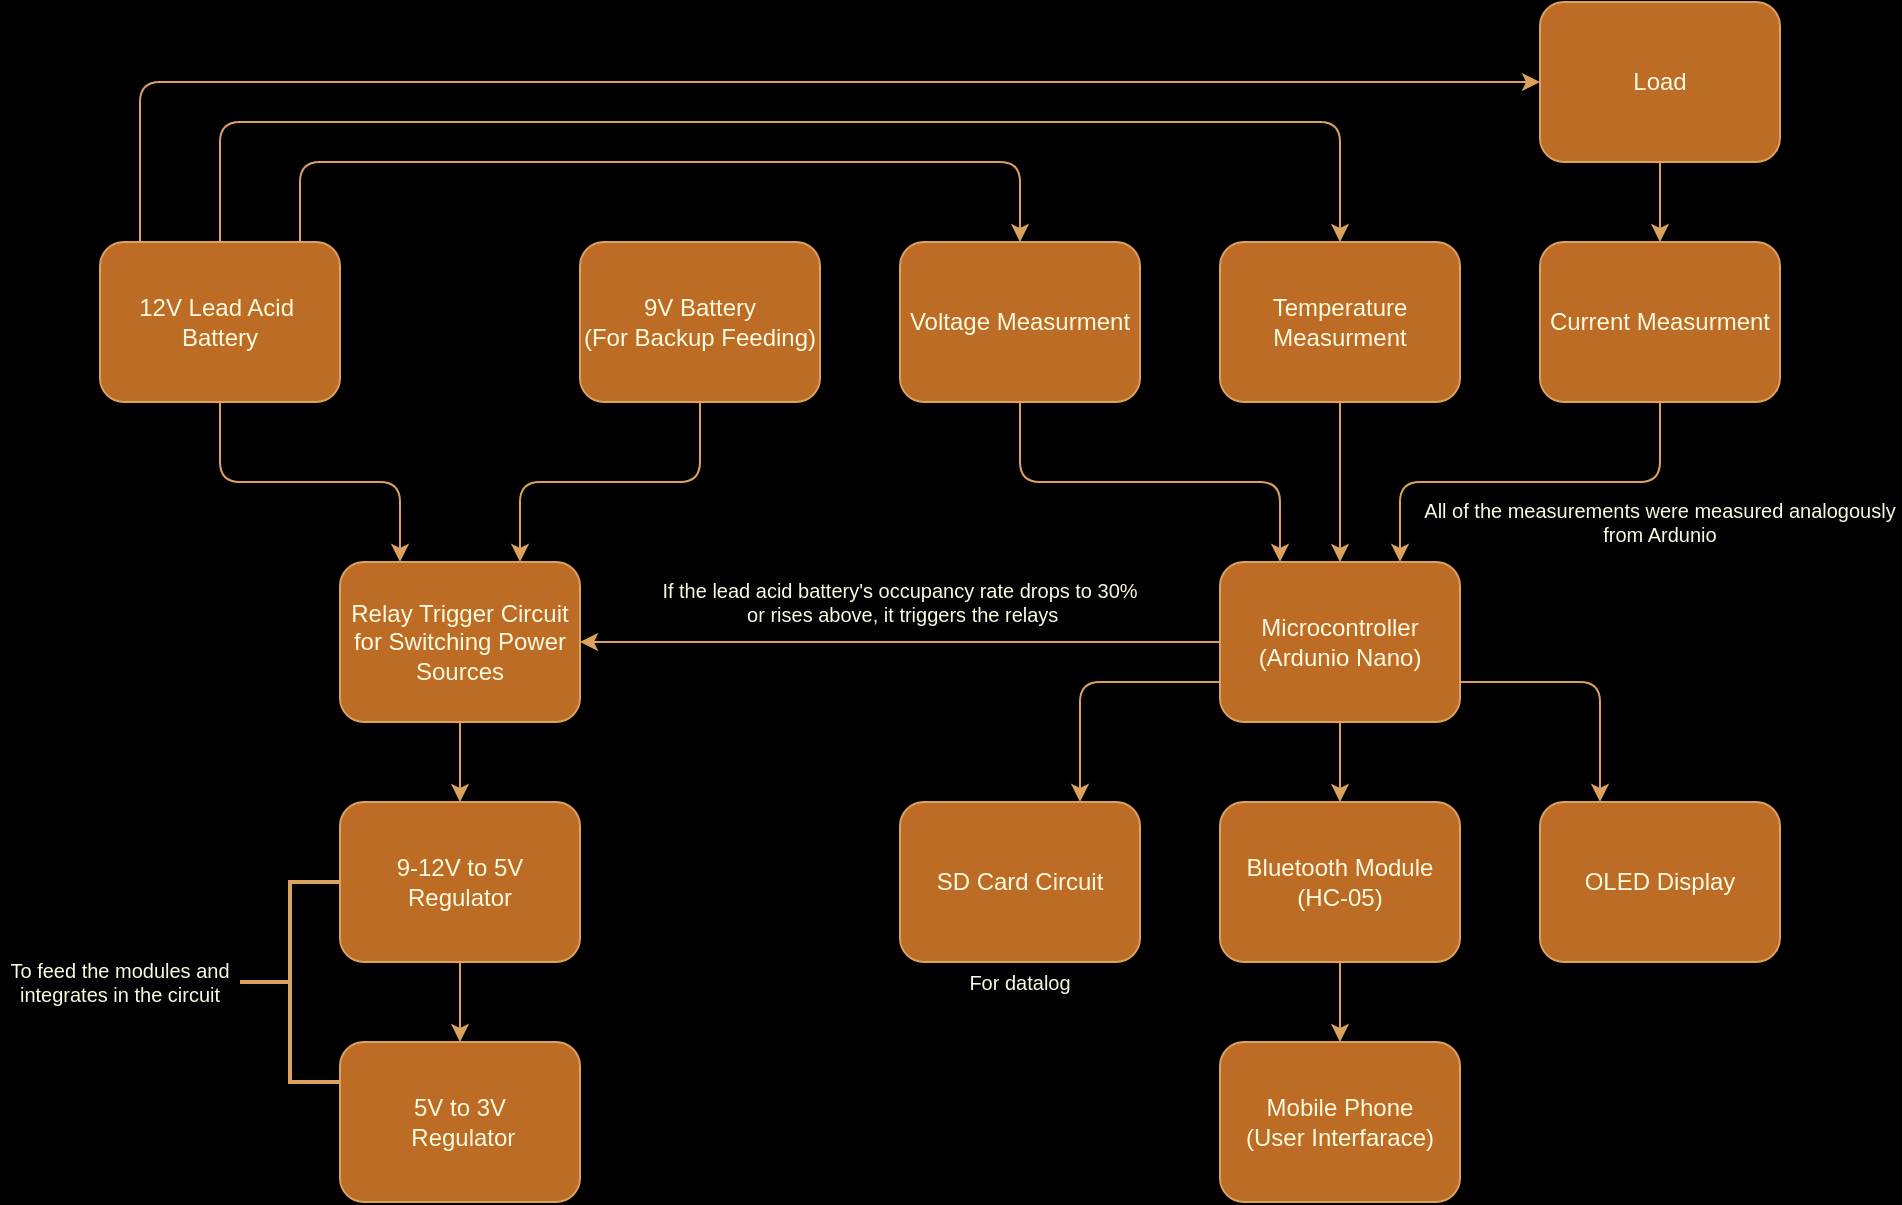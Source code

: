 <mxfile version="22.0.8" type="github">
  <diagram name="Page-1" id="7e0a89b8-554c-2b80-1dc8-d5c74ca68de4">
    <mxGraphModel dx="1426" dy="785" grid="0" gridSize="10" guides="1" tooltips="1" connect="1" arrows="1" fold="1" page="1" pageScale="1" pageWidth="1169" pageHeight="827" background="#000000" math="0" shadow="0">
      <root>
        <mxCell id="0" />
        <mxCell id="1" parent="0" />
        <mxCell id="E2WN5ak8Cf_rjjWAEGz9-94" style="edgeStyle=orthogonalEdgeStyle;rounded=1;orthogonalLoop=1;jettySize=auto;html=1;entryX=0;entryY=0.5;entryDx=0;entryDy=0;labelBackgroundColor=none;strokeColor=#DDA15E;fontColor=default;" edge="1" parent="1" source="E2WN5ak8Cf_rjjWAEGz9-2" target="E2WN5ak8Cf_rjjWAEGz9-26">
          <mxGeometry relative="1" as="geometry">
            <Array as="points">
              <mxPoint x="180" y="154" />
            </Array>
          </mxGeometry>
        </mxCell>
        <mxCell id="E2WN5ak8Cf_rjjWAEGz9-95" style="edgeStyle=orthogonalEdgeStyle;rounded=1;orthogonalLoop=1;jettySize=auto;html=1;entryX=0.5;entryY=0;entryDx=0;entryDy=0;labelBackgroundColor=none;strokeColor=#DDA15E;fontColor=default;" edge="1" parent="1" source="E2WN5ak8Cf_rjjWAEGz9-2" target="E2WN5ak8Cf_rjjWAEGz9-33">
          <mxGeometry relative="1" as="geometry">
            <Array as="points">
              <mxPoint x="260" y="194" />
              <mxPoint x="620" y="194" />
            </Array>
          </mxGeometry>
        </mxCell>
        <mxCell id="E2WN5ak8Cf_rjjWAEGz9-96" style="edgeStyle=orthogonalEdgeStyle;rounded=1;orthogonalLoop=1;jettySize=auto;html=1;entryX=0.5;entryY=0;entryDx=0;entryDy=0;labelBackgroundColor=none;strokeColor=#DDA15E;fontColor=default;" edge="1" parent="1" source="E2WN5ak8Cf_rjjWAEGz9-2" target="E2WN5ak8Cf_rjjWAEGz9-34">
          <mxGeometry relative="1" as="geometry">
            <Array as="points">
              <mxPoint x="220" y="174" />
              <mxPoint x="780" y="174" />
            </Array>
          </mxGeometry>
        </mxCell>
        <mxCell id="E2WN5ak8Cf_rjjWAEGz9-2" value="12V Lead Acid&amp;nbsp;&lt;br&gt;Battery" style="rounded=1;whiteSpace=wrap;html=1;fillColor=#BC6C25;strokeColor=#DDA15E;labelBackgroundColor=none;fontColor=#FEFAE0;" vertex="1" parent="1">
          <mxGeometry x="160" y="234" width="120" height="80" as="geometry" />
        </mxCell>
        <mxCell id="E2WN5ak8Cf_rjjWAEGz9-3" value="9V Battery&lt;br&gt;(For Backup Feeding)" style="rounded=1;whiteSpace=wrap;html=1;fillColor=#BC6C25;strokeColor=#DDA15E;labelBackgroundColor=none;fontColor=#FEFAE0;" vertex="1" parent="1">
          <mxGeometry x="400" y="234" width="120" height="80" as="geometry" />
        </mxCell>
        <mxCell id="E2WN5ak8Cf_rjjWAEGz9-23" style="edgeStyle=orthogonalEdgeStyle;rounded=1;orthogonalLoop=1;jettySize=auto;html=1;entryX=0.5;entryY=0;entryDx=0;entryDy=0;labelBackgroundColor=none;strokeColor=#DDA15E;fontColor=default;" edge="1" parent="1" source="E2WN5ak8Cf_rjjWAEGz9-4" target="E2WN5ak8Cf_rjjWAEGz9-22">
          <mxGeometry relative="1" as="geometry" />
        </mxCell>
        <mxCell id="E2WN5ak8Cf_rjjWAEGz9-4" value="Relay Trigger Circuit for Switching Power Sources" style="rounded=1;whiteSpace=wrap;html=1;fillColor=#BC6C25;strokeColor=#DDA15E;labelBackgroundColor=none;fontColor=#FEFAE0;" vertex="1" parent="1">
          <mxGeometry x="280" y="394" width="120" height="80" as="geometry" />
        </mxCell>
        <mxCell id="E2WN5ak8Cf_rjjWAEGz9-11" style="edgeStyle=orthogonalEdgeStyle;rounded=1;orthogonalLoop=1;jettySize=auto;html=1;entryX=0.25;entryY=0;entryDx=0;entryDy=0;labelBackgroundColor=none;strokeColor=#DDA15E;fontColor=default;" edge="1" parent="1" source="E2WN5ak8Cf_rjjWAEGz9-2" target="E2WN5ak8Cf_rjjWAEGz9-4">
          <mxGeometry relative="1" as="geometry" />
        </mxCell>
        <mxCell id="E2WN5ak8Cf_rjjWAEGz9-12" style="edgeStyle=orthogonalEdgeStyle;rounded=1;orthogonalLoop=1;jettySize=auto;html=1;entryX=0.75;entryY=0;entryDx=0;entryDy=0;labelBackgroundColor=none;strokeColor=#DDA15E;fontColor=default;" edge="1" parent="1" source="E2WN5ak8Cf_rjjWAEGz9-3" target="E2WN5ak8Cf_rjjWAEGz9-4">
          <mxGeometry relative="1" as="geometry" />
        </mxCell>
        <mxCell id="E2WN5ak8Cf_rjjWAEGz9-101" style="edgeStyle=orthogonalEdgeStyle;rounded=1;orthogonalLoop=1;jettySize=auto;html=1;labelBackgroundColor=none;strokeColor=#DDA15E;fontColor=default;" edge="1" parent="1" source="E2WN5ak8Cf_rjjWAEGz9-13" target="E2WN5ak8Cf_rjjWAEGz9-49">
          <mxGeometry relative="1" as="geometry" />
        </mxCell>
        <mxCell id="E2WN5ak8Cf_rjjWAEGz9-102" style="edgeStyle=orthogonalEdgeStyle;rounded=1;orthogonalLoop=1;jettySize=auto;html=1;exitX=0;exitY=0.75;exitDx=0;exitDy=0;entryX=0.75;entryY=0;entryDx=0;entryDy=0;labelBackgroundColor=none;strokeColor=#DDA15E;fontColor=default;" edge="1" parent="1" source="E2WN5ak8Cf_rjjWAEGz9-13" target="E2WN5ak8Cf_rjjWAEGz9-52">
          <mxGeometry relative="1" as="geometry" />
        </mxCell>
        <mxCell id="E2WN5ak8Cf_rjjWAEGz9-103" style="edgeStyle=orthogonalEdgeStyle;rounded=1;orthogonalLoop=1;jettySize=auto;html=1;exitX=1;exitY=0.75;exitDx=0;exitDy=0;entryX=0.25;entryY=0;entryDx=0;entryDy=0;labelBackgroundColor=none;strokeColor=#DDA15E;fontColor=default;" edge="1" parent="1" source="E2WN5ak8Cf_rjjWAEGz9-13" target="E2WN5ak8Cf_rjjWAEGz9-54">
          <mxGeometry relative="1" as="geometry" />
        </mxCell>
        <mxCell id="E2WN5ak8Cf_rjjWAEGz9-113" style="edgeStyle=orthogonalEdgeStyle;rounded=0;orthogonalLoop=1;jettySize=auto;html=1;fontFamily=Helvetica;fontSize=12;fontColor=default;labelBackgroundColor=none;strokeColor=#DDA15E;" edge="1" parent="1" source="E2WN5ak8Cf_rjjWAEGz9-13" target="E2WN5ak8Cf_rjjWAEGz9-4">
          <mxGeometry relative="1" as="geometry" />
        </mxCell>
        <mxCell id="E2WN5ak8Cf_rjjWAEGz9-13" value="Microcontroller&lt;br&gt;(Ardunio Nano)" style="rounded=1;whiteSpace=wrap;html=1;fillColor=#BC6C25;strokeColor=#DDA15E;labelBackgroundColor=none;fontColor=#FEFAE0;" vertex="1" parent="1">
          <mxGeometry x="720" y="394" width="120" height="80" as="geometry" />
        </mxCell>
        <mxCell id="E2WN5ak8Cf_rjjWAEGz9-67" style="edgeStyle=orthogonalEdgeStyle;rounded=1;orthogonalLoop=1;jettySize=auto;html=1;labelBackgroundColor=none;strokeColor=#DDA15E;fontColor=default;" edge="1" parent="1" source="E2WN5ak8Cf_rjjWAEGz9-22" target="E2WN5ak8Cf_rjjWAEGz9-24">
          <mxGeometry relative="1" as="geometry" />
        </mxCell>
        <mxCell id="E2WN5ak8Cf_rjjWAEGz9-22" value="9-12V to 5V Regulator" style="rounded=1;whiteSpace=wrap;html=1;fillColor=#BC6C25;strokeColor=#DDA15E;labelBackgroundColor=none;fontColor=#FEFAE0;" vertex="1" parent="1">
          <mxGeometry x="280" y="514" width="120" height="80" as="geometry" />
        </mxCell>
        <mxCell id="E2WN5ak8Cf_rjjWAEGz9-24" value="5V to 3V&lt;br&gt;&amp;nbsp;Regulator" style="rounded=1;whiteSpace=wrap;html=1;fillColor=#BC6C25;strokeColor=#DDA15E;labelBackgroundColor=none;fontColor=#FEFAE0;" vertex="1" parent="1">
          <mxGeometry x="280" y="634" width="120" height="80" as="geometry" />
        </mxCell>
        <mxCell id="E2WN5ak8Cf_rjjWAEGz9-93" style="edgeStyle=orthogonalEdgeStyle;rounded=1;orthogonalLoop=1;jettySize=auto;html=1;entryX=0.5;entryY=0;entryDx=0;entryDy=0;labelBackgroundColor=none;strokeColor=#DDA15E;fontColor=default;" edge="1" parent="1" source="E2WN5ak8Cf_rjjWAEGz9-26" target="E2WN5ak8Cf_rjjWAEGz9-35">
          <mxGeometry relative="1" as="geometry" />
        </mxCell>
        <mxCell id="E2WN5ak8Cf_rjjWAEGz9-26" value="Load" style="rounded=1;whiteSpace=wrap;html=1;fillColor=#BC6C25;strokeColor=#DDA15E;labelBackgroundColor=none;fontColor=#FEFAE0;" vertex="1" parent="1">
          <mxGeometry x="880" y="114" width="120" height="80" as="geometry" />
        </mxCell>
        <mxCell id="E2WN5ak8Cf_rjjWAEGz9-98" style="edgeStyle=orthogonalEdgeStyle;rounded=1;orthogonalLoop=1;jettySize=auto;html=1;exitX=0.5;exitY=1;exitDx=0;exitDy=0;entryX=0.25;entryY=0;entryDx=0;entryDy=0;labelBackgroundColor=none;strokeColor=#DDA15E;fontColor=default;" edge="1" parent="1" source="E2WN5ak8Cf_rjjWAEGz9-33" target="E2WN5ak8Cf_rjjWAEGz9-13">
          <mxGeometry relative="1" as="geometry" />
        </mxCell>
        <mxCell id="E2WN5ak8Cf_rjjWAEGz9-33" value="Voltage Measurment" style="rounded=1;whiteSpace=wrap;html=1;fillColor=#BC6C25;strokeColor=#DDA15E;labelBackgroundColor=none;fontColor=#FEFAE0;" vertex="1" parent="1">
          <mxGeometry x="560" y="234" width="120" height="80" as="geometry" />
        </mxCell>
        <mxCell id="E2WN5ak8Cf_rjjWAEGz9-99" style="edgeStyle=orthogonalEdgeStyle;rounded=1;orthogonalLoop=1;jettySize=auto;html=1;labelBackgroundColor=none;strokeColor=#DDA15E;fontColor=default;" edge="1" parent="1" source="E2WN5ak8Cf_rjjWAEGz9-34" target="E2WN5ak8Cf_rjjWAEGz9-13">
          <mxGeometry relative="1" as="geometry" />
        </mxCell>
        <mxCell id="E2WN5ak8Cf_rjjWAEGz9-34" value="Temperature Measurment" style="rounded=1;whiteSpace=wrap;html=1;fillColor=#BC6C25;strokeColor=#DDA15E;labelBackgroundColor=none;fontColor=#FEFAE0;" vertex="1" parent="1">
          <mxGeometry x="720" y="234" width="120" height="80" as="geometry" />
        </mxCell>
        <mxCell id="E2WN5ak8Cf_rjjWAEGz9-100" style="edgeStyle=orthogonalEdgeStyle;rounded=1;orthogonalLoop=1;jettySize=auto;html=1;entryX=0.75;entryY=0;entryDx=0;entryDy=0;labelBackgroundColor=none;strokeColor=#DDA15E;fontColor=default;" edge="1" parent="1" source="E2WN5ak8Cf_rjjWAEGz9-35" target="E2WN5ak8Cf_rjjWAEGz9-13">
          <mxGeometry relative="1" as="geometry">
            <Array as="points">
              <mxPoint x="940" y="354" />
              <mxPoint x="810" y="354" />
            </Array>
          </mxGeometry>
        </mxCell>
        <mxCell id="E2WN5ak8Cf_rjjWAEGz9-35" value="Current Measurment" style="rounded=1;whiteSpace=wrap;html=1;fillColor=#BC6C25;strokeColor=#DDA15E;labelBackgroundColor=none;fontColor=#FEFAE0;" vertex="1" parent="1">
          <mxGeometry x="880" y="234" width="120" height="80" as="geometry" />
        </mxCell>
        <mxCell id="E2WN5ak8Cf_rjjWAEGz9-104" style="edgeStyle=orthogonalEdgeStyle;rounded=1;orthogonalLoop=1;jettySize=auto;html=1;entryX=0.5;entryY=0;entryDx=0;entryDy=0;labelBackgroundColor=none;strokeColor=#DDA15E;fontColor=default;" edge="1" parent="1" source="E2WN5ak8Cf_rjjWAEGz9-49" target="E2WN5ak8Cf_rjjWAEGz9-53">
          <mxGeometry relative="1" as="geometry" />
        </mxCell>
        <mxCell id="E2WN5ak8Cf_rjjWAEGz9-49" value="Bluetooth Module&lt;br&gt;(HC-05)" style="rounded=1;whiteSpace=wrap;html=1;fillColor=#BC6C25;strokeColor=#DDA15E;labelBackgroundColor=none;fontColor=#FEFAE0;" vertex="1" parent="1">
          <mxGeometry x="720" y="514" width="120" height="80" as="geometry" />
        </mxCell>
        <mxCell id="E2WN5ak8Cf_rjjWAEGz9-52" value="SD Card Circuit" style="rounded=1;whiteSpace=wrap;html=1;fillColor=#BC6C25;strokeColor=#DDA15E;labelBackgroundColor=none;fontColor=#FEFAE0;" vertex="1" parent="1">
          <mxGeometry x="560" y="514" width="120" height="80" as="geometry" />
        </mxCell>
        <mxCell id="E2WN5ak8Cf_rjjWAEGz9-53" value="Mobile Phone&lt;br&gt;(User Interfarace)" style="rounded=1;whiteSpace=wrap;html=1;fillColor=#BC6C25;strokeColor=#DDA15E;labelBackgroundColor=none;fontColor=#FEFAE0;" vertex="1" parent="1">
          <mxGeometry x="720" y="634" width="120" height="80" as="geometry" />
        </mxCell>
        <mxCell id="E2WN5ak8Cf_rjjWAEGz9-54" value="OLED Display" style="rounded=1;whiteSpace=wrap;html=1;fillColor=#BC6C25;strokeColor=#DDA15E;labelBackgroundColor=none;fontColor=#FEFAE0;" vertex="1" parent="1">
          <mxGeometry x="880" y="514" width="120" height="80" as="geometry" />
        </mxCell>
        <mxCell id="E2WN5ak8Cf_rjjWAEGz9-86" value="" style="strokeWidth=2;html=1;shape=mxgraph.flowchart.annotation_2;align=center;labelPosition=right;pointerEvents=1;rounded=0;labelBackgroundColor=none;fillColor=#BC6C25;strokeColor=#DDA15E;fontColor=#FEFAE0;endArrow=classic;" vertex="1" parent="1">
          <mxGeometry x="230" y="554" width="50" height="100" as="geometry" />
        </mxCell>
        <mxCell id="E2WN5ak8Cf_rjjWAEGz9-92" value="&lt;font style=&quot;font-size: 10px;&quot;&gt;To feed the modules and integrates in the circuit&lt;/font&gt;" style="text;whiteSpace=wrap;html=1;align=center;rounded=1;fontColor=#FEFAE0;fontSize=10;verticalAlign=middle;labelBackgroundColor=none;" vertex="1" parent="1">
          <mxGeometry x="110" y="584" width="120" height="40" as="geometry" />
        </mxCell>
        <mxCell id="E2WN5ak8Cf_rjjWAEGz9-110" value="&lt;span style=&quot;border-color: var(--border-color); font-family: Helvetica; font-size: 10px; font-style: normal; font-variant-ligatures: normal; font-variant-caps: normal; font-weight: 400; letter-spacing: normal; orphans: 2; text-indent: 0px; text-transform: none; widows: 2; word-spacing: 0px; -webkit-text-stroke-width: 0px; text-decoration-thickness: initial; text-decoration-style: initial; text-decoration-color: initial; float: none; display: inline !important;&quot;&gt;If the lead acid battery&#39;s occupancy rate drops to 30%&lt;/span&gt;&lt;br style=&quot;border-color: var(--border-color); font-family: Helvetica; font-size: 10px; font-style: normal; font-variant-ligatures: normal; font-variant-caps: normal; font-weight: 400; letter-spacing: normal; orphans: 2; text-indent: 0px; text-transform: none; widows: 2; word-spacing: 0px; -webkit-text-stroke-width: 0px; text-decoration-thickness: initial; text-decoration-style: initial; text-decoration-color: initial;&quot;&gt;&lt;span style=&quot;border-color: var(--border-color); font-family: Helvetica; font-size: 10px; font-style: normal; font-variant-ligatures: normal; font-variant-caps: normal; font-weight: 400; letter-spacing: normal; orphans: 2; text-indent: 0px; text-transform: none; widows: 2; word-spacing: 0px; -webkit-text-stroke-width: 0px; text-decoration-thickness: initial; text-decoration-style: initial; text-decoration-color: initial; float: none; display: inline !important;&quot;&gt;&amp;nbsp;or rises above, it triggers the relays&lt;/span&gt;" style="text;whiteSpace=wrap;html=1;fontSize=10;fontFamily=Helvetica;fontColor=#FEFAE0;labelBackgroundColor=none;align=center;verticalAlign=middle;" vertex="1" parent="1">
          <mxGeometry x="440" y="396.5" width="240" height="35" as="geometry" />
        </mxCell>
        <mxCell id="E2WN5ak8Cf_rjjWAEGz9-124" value="All of the measurements were measured analogously from Ardunio" style="text;whiteSpace=wrap;html=1;fontSize=10;fontFamily=Helvetica;fontColor=#FEFAE0;labelBackgroundColor=none;align=center;verticalAlign=middle;" vertex="1" parent="1">
          <mxGeometry x="820" y="356" width="240" height="35" as="geometry" />
        </mxCell>
        <mxCell id="E2WN5ak8Cf_rjjWAEGz9-125" value="For datalog" style="text;whiteSpace=wrap;html=1;fontSize=10;fontFamily=Helvetica;fontColor=#FEFAE0;labelBackgroundColor=none;align=center;verticalAlign=middle;" vertex="1" parent="1">
          <mxGeometry x="500" y="586.5" width="240" height="35" as="geometry" />
        </mxCell>
      </root>
    </mxGraphModel>
  </diagram>
</mxfile>
